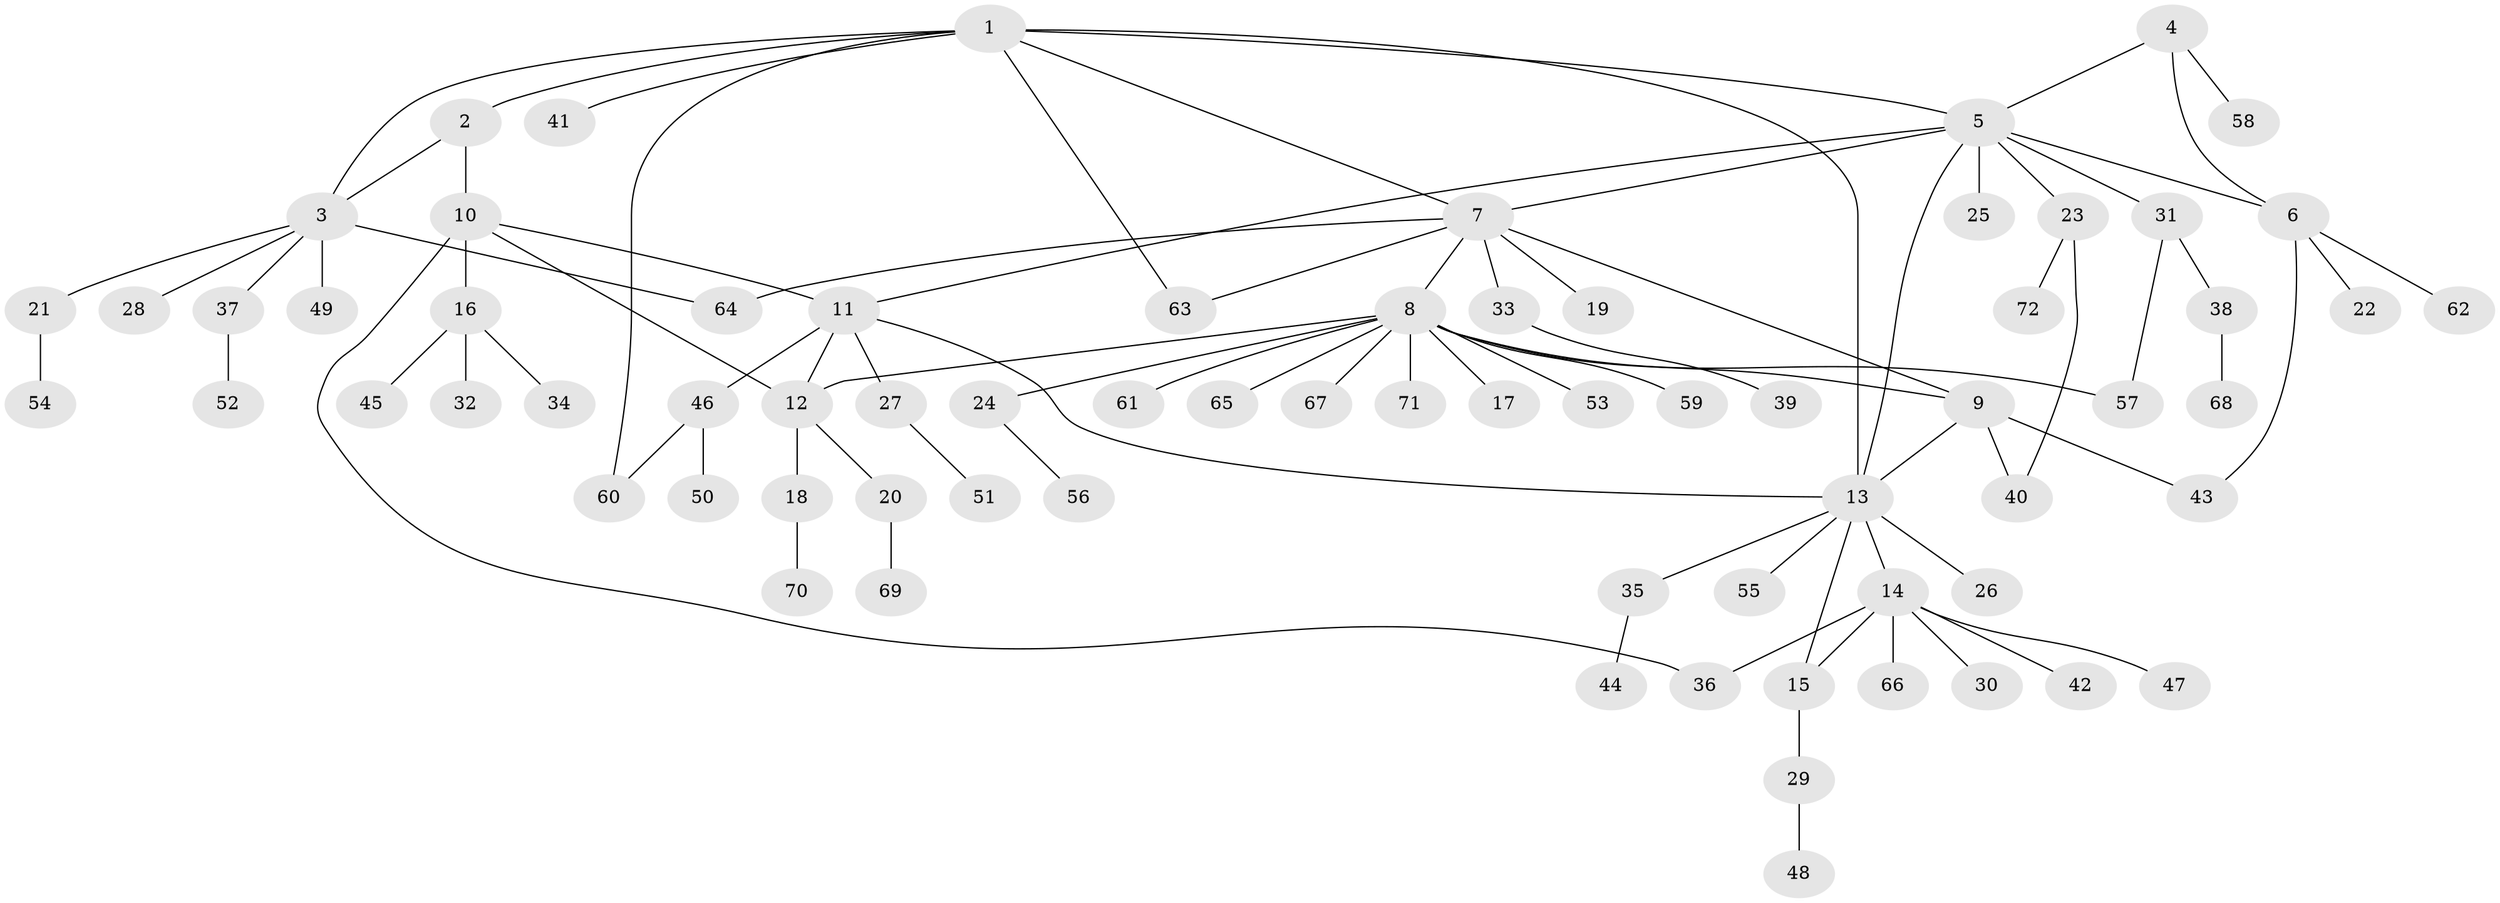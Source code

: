 // coarse degree distribution, {7: 0.0196078431372549, 5: 0.058823529411764705, 13: 0.0196078431372549, 11: 0.0196078431372549, 8: 0.0392156862745098, 4: 0.0196078431372549, 6: 0.0196078431372549, 3: 0.09803921568627451, 1: 0.6078431372549019, 2: 0.09803921568627451}
// Generated by graph-tools (version 1.1) at 2025/24/03/03/25 07:24:12]
// undirected, 72 vertices, 89 edges
graph export_dot {
graph [start="1"]
  node [color=gray90,style=filled];
  1;
  2;
  3;
  4;
  5;
  6;
  7;
  8;
  9;
  10;
  11;
  12;
  13;
  14;
  15;
  16;
  17;
  18;
  19;
  20;
  21;
  22;
  23;
  24;
  25;
  26;
  27;
  28;
  29;
  30;
  31;
  32;
  33;
  34;
  35;
  36;
  37;
  38;
  39;
  40;
  41;
  42;
  43;
  44;
  45;
  46;
  47;
  48;
  49;
  50;
  51;
  52;
  53;
  54;
  55;
  56;
  57;
  58;
  59;
  60;
  61;
  62;
  63;
  64;
  65;
  66;
  67;
  68;
  69;
  70;
  71;
  72;
  1 -- 2;
  1 -- 3;
  1 -- 5;
  1 -- 7;
  1 -- 13;
  1 -- 41;
  1 -- 60;
  1 -- 63;
  2 -- 3;
  2 -- 10;
  3 -- 21;
  3 -- 28;
  3 -- 37;
  3 -- 49;
  3 -- 64;
  4 -- 5;
  4 -- 6;
  4 -- 58;
  5 -- 6;
  5 -- 7;
  5 -- 11;
  5 -- 13;
  5 -- 23;
  5 -- 25;
  5 -- 31;
  6 -- 22;
  6 -- 43;
  6 -- 62;
  7 -- 8;
  7 -- 9;
  7 -- 19;
  7 -- 33;
  7 -- 63;
  7 -- 64;
  8 -- 9;
  8 -- 12;
  8 -- 17;
  8 -- 24;
  8 -- 53;
  8 -- 57;
  8 -- 59;
  8 -- 61;
  8 -- 65;
  8 -- 67;
  8 -- 71;
  9 -- 13;
  9 -- 40;
  9 -- 43;
  10 -- 11;
  10 -- 12;
  10 -- 16;
  10 -- 36;
  11 -- 12;
  11 -- 13;
  11 -- 27;
  11 -- 46;
  12 -- 18;
  12 -- 20;
  13 -- 14;
  13 -- 15;
  13 -- 26;
  13 -- 35;
  13 -- 55;
  14 -- 15;
  14 -- 30;
  14 -- 36;
  14 -- 42;
  14 -- 47;
  14 -- 66;
  15 -- 29;
  16 -- 32;
  16 -- 34;
  16 -- 45;
  18 -- 70;
  20 -- 69;
  21 -- 54;
  23 -- 40;
  23 -- 72;
  24 -- 56;
  27 -- 51;
  29 -- 48;
  31 -- 38;
  31 -- 57;
  33 -- 39;
  35 -- 44;
  37 -- 52;
  38 -- 68;
  46 -- 50;
  46 -- 60;
}
